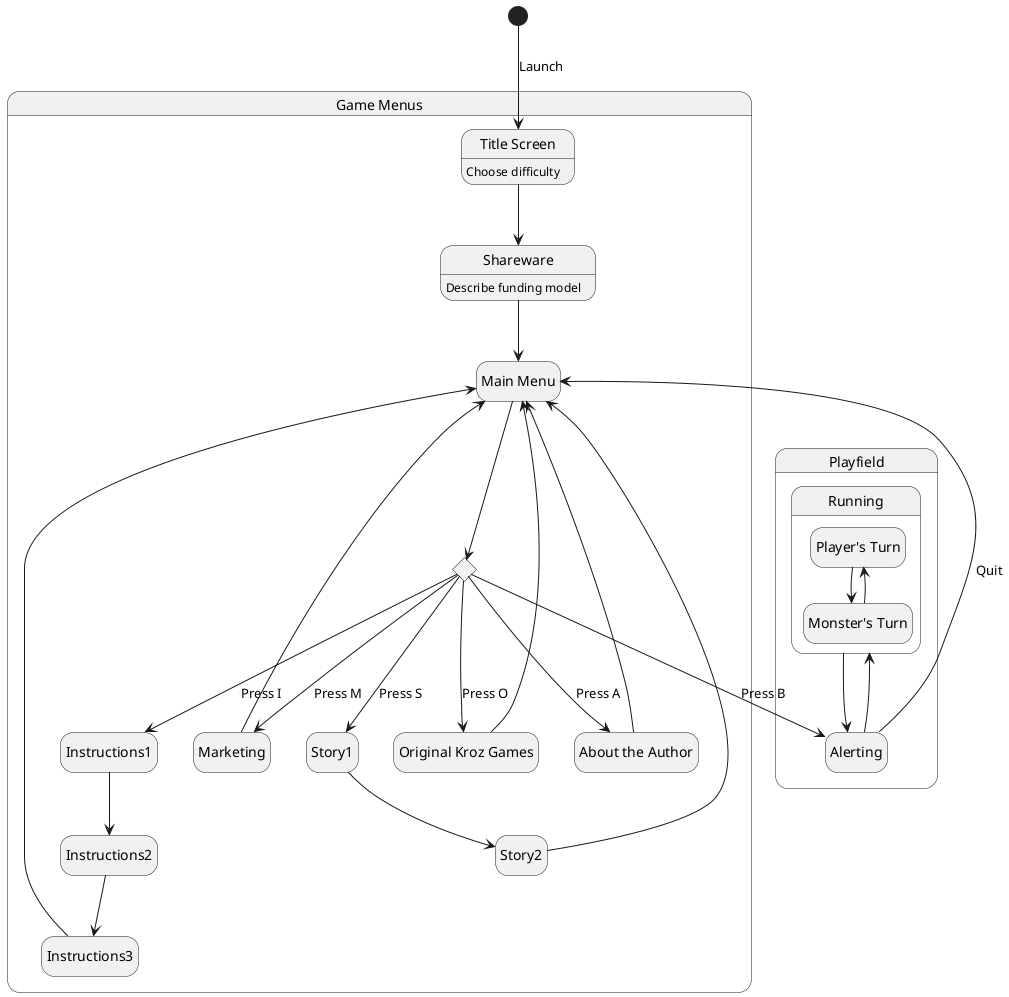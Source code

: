 @startuml Game States
hide empty description

state "Game Menus" as GameMenu {
    state "Title Screen" as Title: Choose difficulty
    state Shareware: Describe funding model
    state "Main Menu" as Menu
    state MenuChoice <<choice>>
    state Instructions1
    state Instructions2
    state Instructions3
    state Marketing
    state Story1
    state Story2
    state "Original Kroz Games" as Original
    state "About the Author" as About
}

state "Playfield" as Play {
    state Running {
        state "Player's Turn" as Player
        state "Monster's Turn" as Monster

        Player --> Monster
        Monster --> Player
    }
    state Alerting

    Alerting --> Running
    Running --> Alerting
}

[*] --> Title : Launch
Title --> Shareware
Shareware --> Menu
Menu --> MenuChoice
MenuChoice --> Instructions1: Press I
Instructions1 --> Instructions2
Instructions2 --> Instructions3
Instructions3 --> Menu
MenuChoice --> Marketing: Press M
Marketing --> Menu
MenuChoice --> Story1: Press S
Story1 --> Story2
Story2 --> Menu
MenuChoice --> Original: Press O
Original --> Menu
MenuChoice --> About: Press A
About --> Menu

MenuChoice --> Alerting: Press B
Alerting --> Menu: Quit
@enduml